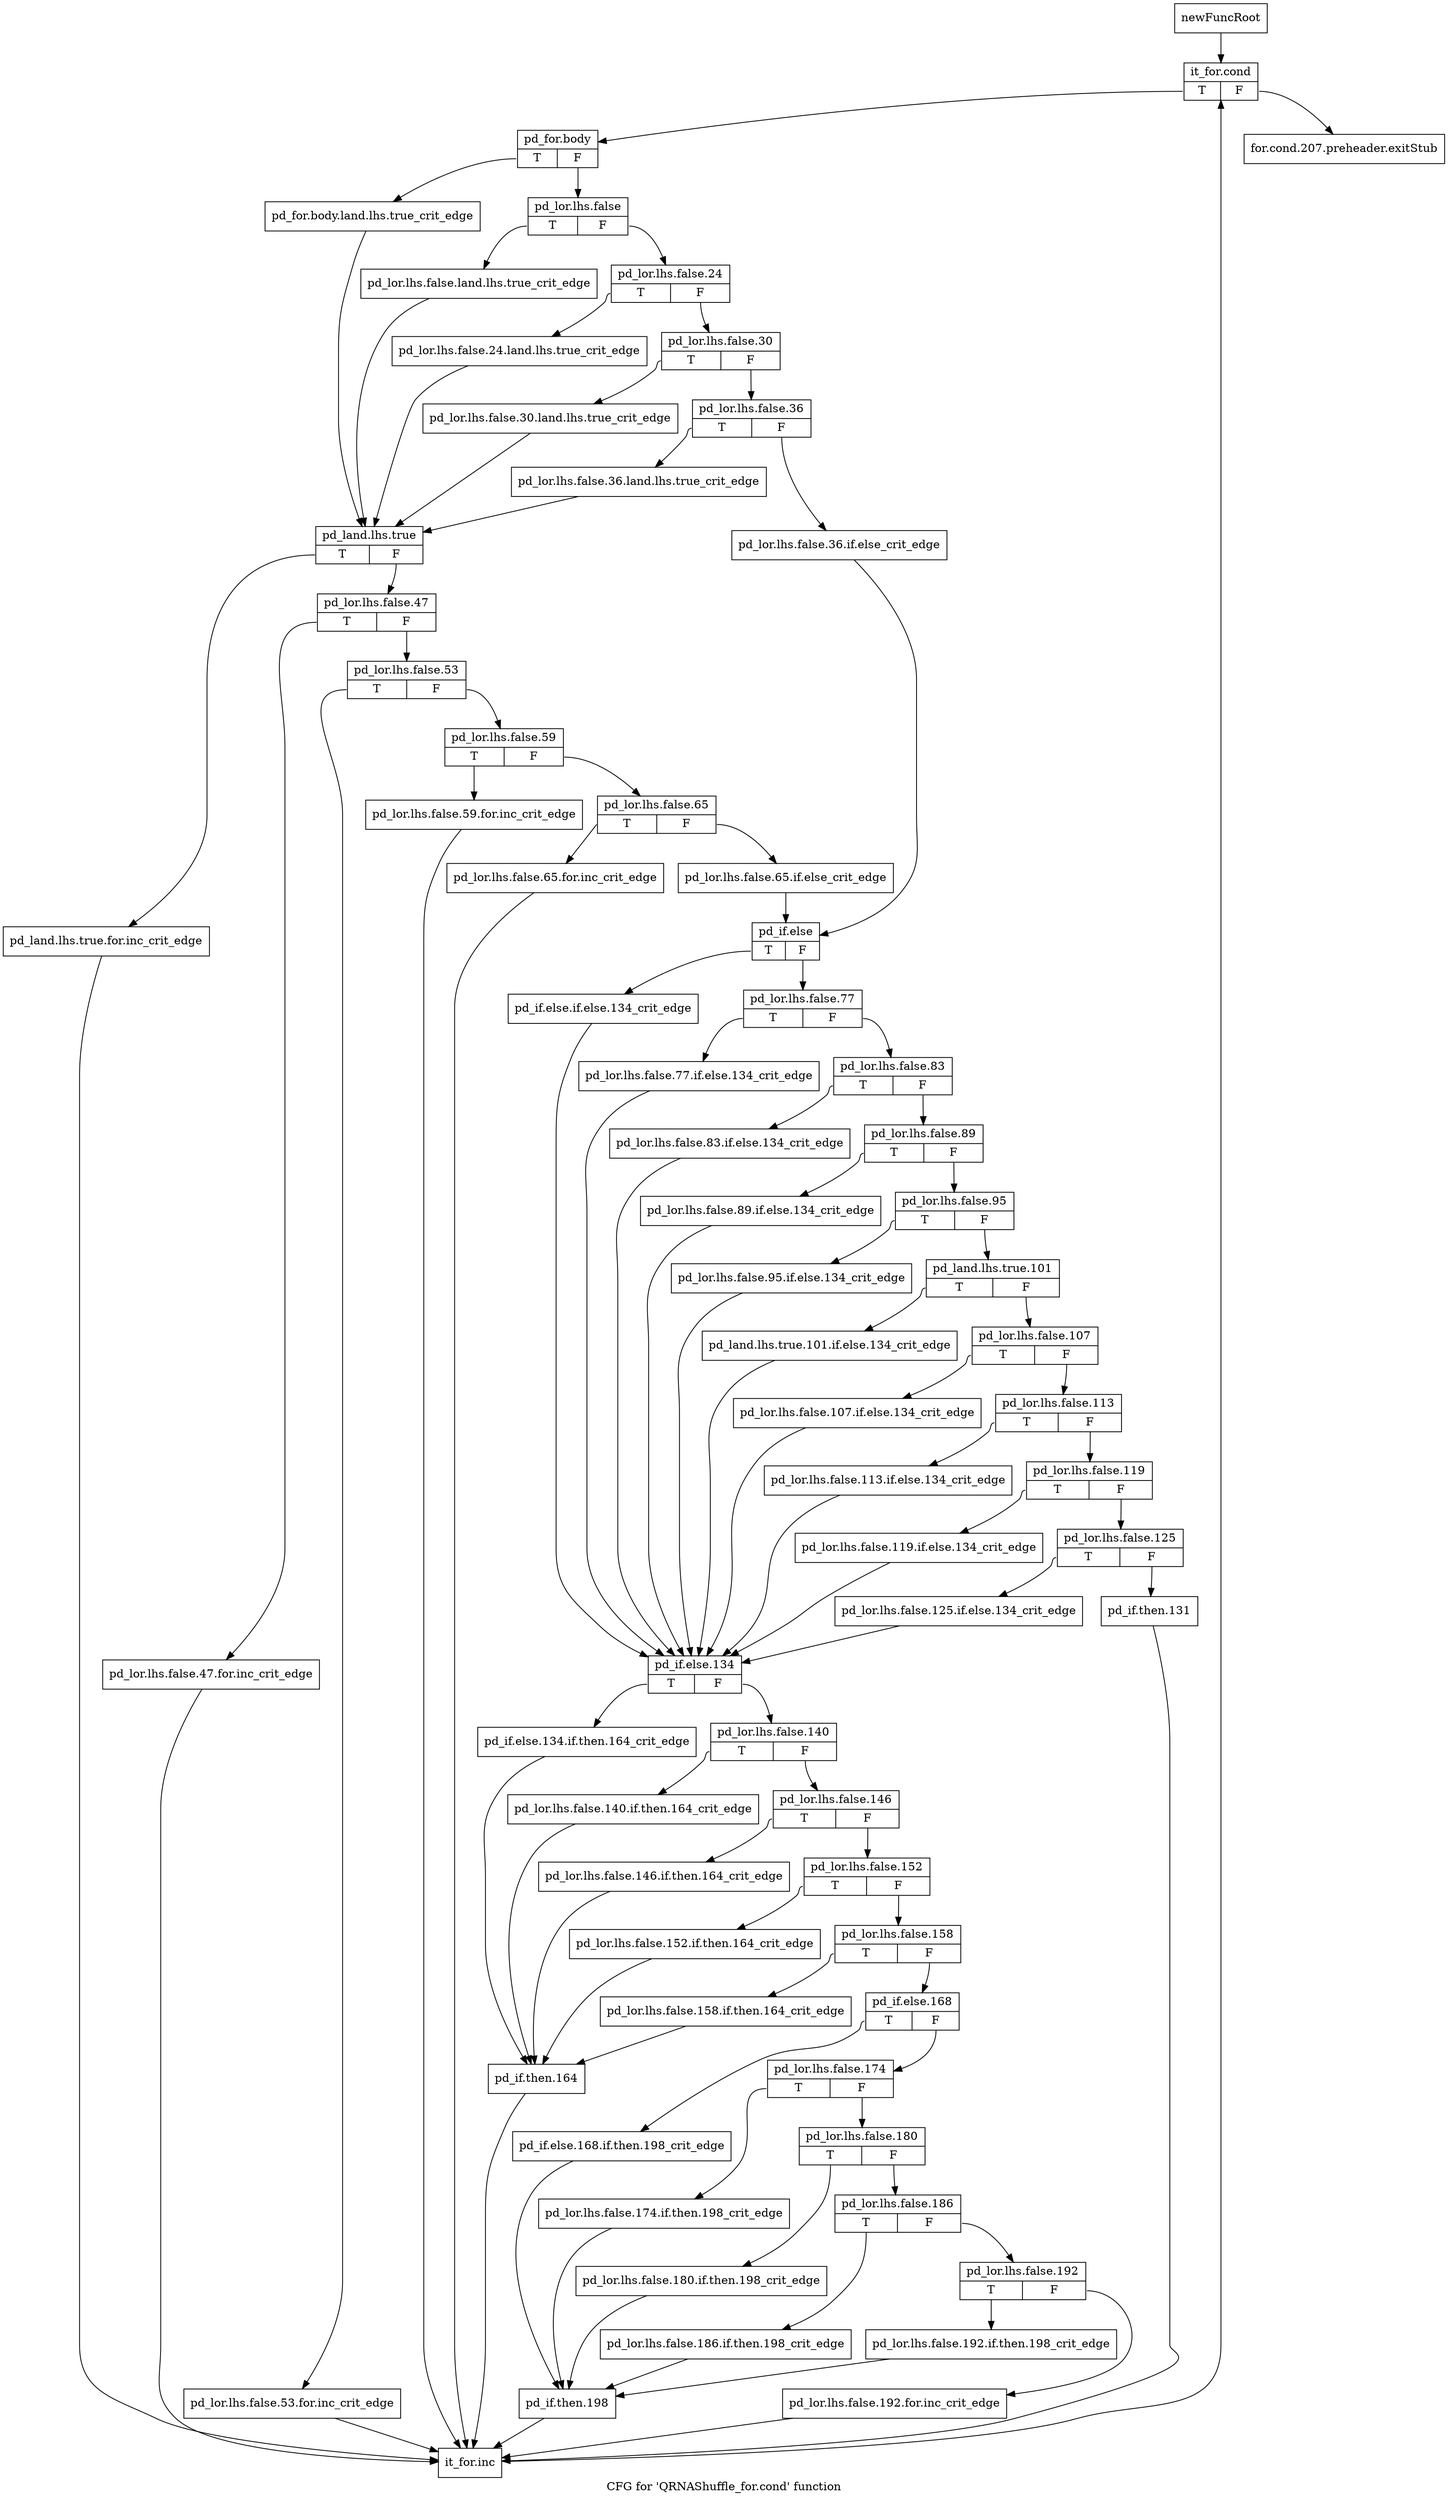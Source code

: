 digraph "CFG for 'QRNAShuffle_for.cond' function" {
	label="CFG for 'QRNAShuffle_for.cond' function";

	Node0x3435850 [shape=record,label="{newFuncRoot}"];
	Node0x3435850 -> Node0x34358f0;
	Node0x34358a0 [shape=record,label="{for.cond.207.preheader.exitStub}"];
	Node0x34358f0 [shape=record,label="{it_for.cond|{<s0>T|<s1>F}}"];
	Node0x34358f0:s0 -> Node0x3435940;
	Node0x34358f0:s1 -> Node0x34358a0;
	Node0x3435940 [shape=record,label="{pd_for.body|{<s0>T|<s1>F}}"];
	Node0x3435940:s0 -> Node0x3435c60;
	Node0x3435940:s1 -> Node0x3435990;
	Node0x3435990 [shape=record,label="{pd_lor.lhs.false|{<s0>T|<s1>F}}"];
	Node0x3435990:s0 -> Node0x3435c10;
	Node0x3435990:s1 -> Node0x34359e0;
	Node0x34359e0 [shape=record,label="{pd_lor.lhs.false.24|{<s0>T|<s1>F}}"];
	Node0x34359e0:s0 -> Node0x3435bc0;
	Node0x34359e0:s1 -> Node0x3435a30;
	Node0x3435a30 [shape=record,label="{pd_lor.lhs.false.30|{<s0>T|<s1>F}}"];
	Node0x3435a30:s0 -> Node0x3435b70;
	Node0x3435a30:s1 -> Node0x3435a80;
	Node0x3435a80 [shape=record,label="{pd_lor.lhs.false.36|{<s0>T|<s1>F}}"];
	Node0x3435a80:s0 -> Node0x3435b20;
	Node0x3435a80:s1 -> Node0x3435ad0;
	Node0x3435ad0 [shape=record,label="{pd_lor.lhs.false.36.if.else_crit_edge}"];
	Node0x3435ad0 -> Node0x3435e90;
	Node0x3435b20 [shape=record,label="{pd_lor.lhs.false.36.land.lhs.true_crit_edge}"];
	Node0x3435b20 -> Node0x3435cb0;
	Node0x3435b70 [shape=record,label="{pd_lor.lhs.false.30.land.lhs.true_crit_edge}"];
	Node0x3435b70 -> Node0x3435cb0;
	Node0x3435bc0 [shape=record,label="{pd_lor.lhs.false.24.land.lhs.true_crit_edge}"];
	Node0x3435bc0 -> Node0x3435cb0;
	Node0x3435c10 [shape=record,label="{pd_lor.lhs.false.land.lhs.true_crit_edge}"];
	Node0x3435c10 -> Node0x3435cb0;
	Node0x3435c60 [shape=record,label="{pd_for.body.land.lhs.true_crit_edge}"];
	Node0x3435c60 -> Node0x3435cb0;
	Node0x3435cb0 [shape=record,label="{pd_land.lhs.true|{<s0>T|<s1>F}}"];
	Node0x3435cb0:s0 -> Node0x3436d90;
	Node0x3435cb0:s1 -> Node0x3435d00;
	Node0x3435d00 [shape=record,label="{pd_lor.lhs.false.47|{<s0>T|<s1>F}}"];
	Node0x3435d00:s0 -> Node0x3436d40;
	Node0x3435d00:s1 -> Node0x3435d50;
	Node0x3435d50 [shape=record,label="{pd_lor.lhs.false.53|{<s0>T|<s1>F}}"];
	Node0x3435d50:s0 -> Node0x3436cf0;
	Node0x3435d50:s1 -> Node0x3435da0;
	Node0x3435da0 [shape=record,label="{pd_lor.lhs.false.59|{<s0>T|<s1>F}}"];
	Node0x3435da0:s0 -> Node0x3436ca0;
	Node0x3435da0:s1 -> Node0x3435df0;
	Node0x3435df0 [shape=record,label="{pd_lor.lhs.false.65|{<s0>T|<s1>F}}"];
	Node0x3435df0:s0 -> Node0x3436c50;
	Node0x3435df0:s1 -> Node0x3435e40;
	Node0x3435e40 [shape=record,label="{pd_lor.lhs.false.65.if.else_crit_edge}"];
	Node0x3435e40 -> Node0x3435e90;
	Node0x3435e90 [shape=record,label="{pd_if.else|{<s0>T|<s1>F}}"];
	Node0x3435e90:s0 -> Node0x34364d0;
	Node0x3435e90:s1 -> Node0x3435ee0;
	Node0x3435ee0 [shape=record,label="{pd_lor.lhs.false.77|{<s0>T|<s1>F}}"];
	Node0x3435ee0:s0 -> Node0x3436480;
	Node0x3435ee0:s1 -> Node0x3435f30;
	Node0x3435f30 [shape=record,label="{pd_lor.lhs.false.83|{<s0>T|<s1>F}}"];
	Node0x3435f30:s0 -> Node0x3436430;
	Node0x3435f30:s1 -> Node0x3435f80;
	Node0x3435f80 [shape=record,label="{pd_lor.lhs.false.89|{<s0>T|<s1>F}}"];
	Node0x3435f80:s0 -> Node0x34363e0;
	Node0x3435f80:s1 -> Node0x3435fd0;
	Node0x3435fd0 [shape=record,label="{pd_lor.lhs.false.95|{<s0>T|<s1>F}}"];
	Node0x3435fd0:s0 -> Node0x3436390;
	Node0x3435fd0:s1 -> Node0x3436020;
	Node0x3436020 [shape=record,label="{pd_land.lhs.true.101|{<s0>T|<s1>F}}"];
	Node0x3436020:s0 -> Node0x3436340;
	Node0x3436020:s1 -> Node0x3436070;
	Node0x3436070 [shape=record,label="{pd_lor.lhs.false.107|{<s0>T|<s1>F}}"];
	Node0x3436070:s0 -> Node0x34362f0;
	Node0x3436070:s1 -> Node0x34360c0;
	Node0x34360c0 [shape=record,label="{pd_lor.lhs.false.113|{<s0>T|<s1>F}}"];
	Node0x34360c0:s0 -> Node0x34362a0;
	Node0x34360c0:s1 -> Node0x3436110;
	Node0x3436110 [shape=record,label="{pd_lor.lhs.false.119|{<s0>T|<s1>F}}"];
	Node0x3436110:s0 -> Node0x3436250;
	Node0x3436110:s1 -> Node0x3436160;
	Node0x3436160 [shape=record,label="{pd_lor.lhs.false.125|{<s0>T|<s1>F}}"];
	Node0x3436160:s0 -> Node0x3436200;
	Node0x3436160:s1 -> Node0x34361b0;
	Node0x34361b0 [shape=record,label="{pd_if.then.131}"];
	Node0x34361b0 -> Node0x3436de0;
	Node0x3436200 [shape=record,label="{pd_lor.lhs.false.125.if.else.134_crit_edge}"];
	Node0x3436200 -> Node0x3436520;
	Node0x3436250 [shape=record,label="{pd_lor.lhs.false.119.if.else.134_crit_edge}"];
	Node0x3436250 -> Node0x3436520;
	Node0x34362a0 [shape=record,label="{pd_lor.lhs.false.113.if.else.134_crit_edge}"];
	Node0x34362a0 -> Node0x3436520;
	Node0x34362f0 [shape=record,label="{pd_lor.lhs.false.107.if.else.134_crit_edge}"];
	Node0x34362f0 -> Node0x3436520;
	Node0x3436340 [shape=record,label="{pd_land.lhs.true.101.if.else.134_crit_edge}"];
	Node0x3436340 -> Node0x3436520;
	Node0x3436390 [shape=record,label="{pd_lor.lhs.false.95.if.else.134_crit_edge}"];
	Node0x3436390 -> Node0x3436520;
	Node0x34363e0 [shape=record,label="{pd_lor.lhs.false.89.if.else.134_crit_edge}"];
	Node0x34363e0 -> Node0x3436520;
	Node0x3436430 [shape=record,label="{pd_lor.lhs.false.83.if.else.134_crit_edge}"];
	Node0x3436430 -> Node0x3436520;
	Node0x3436480 [shape=record,label="{pd_lor.lhs.false.77.if.else.134_crit_edge}"];
	Node0x3436480 -> Node0x3436520;
	Node0x34364d0 [shape=record,label="{pd_if.else.if.else.134_crit_edge}"];
	Node0x34364d0 -> Node0x3436520;
	Node0x3436520 [shape=record,label="{pd_if.else.134|{<s0>T|<s1>F}}"];
	Node0x3436520:s0 -> Node0x3436bb0;
	Node0x3436520:s1 -> Node0x3436570;
	Node0x3436570 [shape=record,label="{pd_lor.lhs.false.140|{<s0>T|<s1>F}}"];
	Node0x3436570:s0 -> Node0x3436b60;
	Node0x3436570:s1 -> Node0x34365c0;
	Node0x34365c0 [shape=record,label="{pd_lor.lhs.false.146|{<s0>T|<s1>F}}"];
	Node0x34365c0:s0 -> Node0x3436b10;
	Node0x34365c0:s1 -> Node0x3436610;
	Node0x3436610 [shape=record,label="{pd_lor.lhs.false.152|{<s0>T|<s1>F}}"];
	Node0x3436610:s0 -> Node0x3436ac0;
	Node0x3436610:s1 -> Node0x3436660;
	Node0x3436660 [shape=record,label="{pd_lor.lhs.false.158|{<s0>T|<s1>F}}"];
	Node0x3436660:s0 -> Node0x3436a70;
	Node0x3436660:s1 -> Node0x34366b0;
	Node0x34366b0 [shape=record,label="{pd_if.else.168|{<s0>T|<s1>F}}"];
	Node0x34366b0:s0 -> Node0x34369d0;
	Node0x34366b0:s1 -> Node0x3436700;
	Node0x3436700 [shape=record,label="{pd_lor.lhs.false.174|{<s0>T|<s1>F}}"];
	Node0x3436700:s0 -> Node0x3436980;
	Node0x3436700:s1 -> Node0x3436750;
	Node0x3436750 [shape=record,label="{pd_lor.lhs.false.180|{<s0>T|<s1>F}}"];
	Node0x3436750:s0 -> Node0x3436930;
	Node0x3436750:s1 -> Node0x34367a0;
	Node0x34367a0 [shape=record,label="{pd_lor.lhs.false.186|{<s0>T|<s1>F}}"];
	Node0x34367a0:s0 -> Node0x34368e0;
	Node0x34367a0:s1 -> Node0x34367f0;
	Node0x34367f0 [shape=record,label="{pd_lor.lhs.false.192|{<s0>T|<s1>F}}"];
	Node0x34367f0:s0 -> Node0x3436890;
	Node0x34367f0:s1 -> Node0x3436840;
	Node0x3436840 [shape=record,label="{pd_lor.lhs.false.192.for.inc_crit_edge}"];
	Node0x3436840 -> Node0x3436de0;
	Node0x3436890 [shape=record,label="{pd_lor.lhs.false.192.if.then.198_crit_edge}"];
	Node0x3436890 -> Node0x3436a20;
	Node0x34368e0 [shape=record,label="{pd_lor.lhs.false.186.if.then.198_crit_edge}"];
	Node0x34368e0 -> Node0x3436a20;
	Node0x3436930 [shape=record,label="{pd_lor.lhs.false.180.if.then.198_crit_edge}"];
	Node0x3436930 -> Node0x3436a20;
	Node0x3436980 [shape=record,label="{pd_lor.lhs.false.174.if.then.198_crit_edge}"];
	Node0x3436980 -> Node0x3436a20;
	Node0x34369d0 [shape=record,label="{pd_if.else.168.if.then.198_crit_edge}"];
	Node0x34369d0 -> Node0x3436a20;
	Node0x3436a20 [shape=record,label="{pd_if.then.198}"];
	Node0x3436a20 -> Node0x3436de0;
	Node0x3436a70 [shape=record,label="{pd_lor.lhs.false.158.if.then.164_crit_edge}"];
	Node0x3436a70 -> Node0x3436c00;
	Node0x3436ac0 [shape=record,label="{pd_lor.lhs.false.152.if.then.164_crit_edge}"];
	Node0x3436ac0 -> Node0x3436c00;
	Node0x3436b10 [shape=record,label="{pd_lor.lhs.false.146.if.then.164_crit_edge}"];
	Node0x3436b10 -> Node0x3436c00;
	Node0x3436b60 [shape=record,label="{pd_lor.lhs.false.140.if.then.164_crit_edge}"];
	Node0x3436b60 -> Node0x3436c00;
	Node0x3436bb0 [shape=record,label="{pd_if.else.134.if.then.164_crit_edge}"];
	Node0x3436bb0 -> Node0x3436c00;
	Node0x3436c00 [shape=record,label="{pd_if.then.164}"];
	Node0x3436c00 -> Node0x3436de0;
	Node0x3436c50 [shape=record,label="{pd_lor.lhs.false.65.for.inc_crit_edge}"];
	Node0x3436c50 -> Node0x3436de0;
	Node0x3436ca0 [shape=record,label="{pd_lor.lhs.false.59.for.inc_crit_edge}"];
	Node0x3436ca0 -> Node0x3436de0;
	Node0x3436cf0 [shape=record,label="{pd_lor.lhs.false.53.for.inc_crit_edge}"];
	Node0x3436cf0 -> Node0x3436de0;
	Node0x3436d40 [shape=record,label="{pd_lor.lhs.false.47.for.inc_crit_edge}"];
	Node0x3436d40 -> Node0x3436de0;
	Node0x3436d90 [shape=record,label="{pd_land.lhs.true.for.inc_crit_edge}"];
	Node0x3436d90 -> Node0x3436de0;
	Node0x3436de0 [shape=record,label="{it_for.inc}"];
	Node0x3436de0 -> Node0x34358f0;
}
